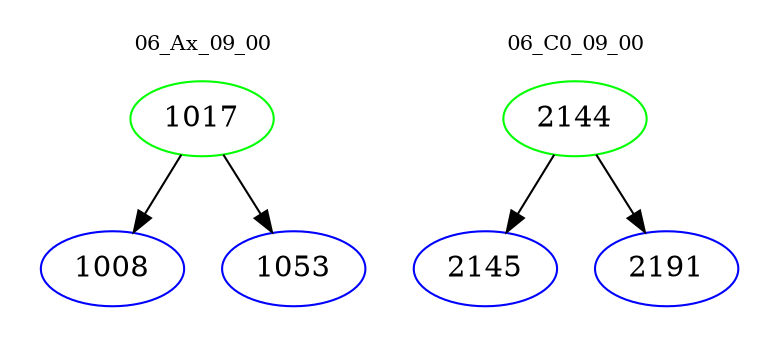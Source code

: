 digraph{
subgraph cluster_0 {
color = white
label = "06_Ax_09_00";
fontsize=10;
T0_1017 [label="1017", color="green"]
T0_1017 -> T0_1008 [color="black"]
T0_1008 [label="1008", color="blue"]
T0_1017 -> T0_1053 [color="black"]
T0_1053 [label="1053", color="blue"]
}
subgraph cluster_1 {
color = white
label = "06_C0_09_00";
fontsize=10;
T1_2144 [label="2144", color="green"]
T1_2144 -> T1_2145 [color="black"]
T1_2145 [label="2145", color="blue"]
T1_2144 -> T1_2191 [color="black"]
T1_2191 [label="2191", color="blue"]
}
}
